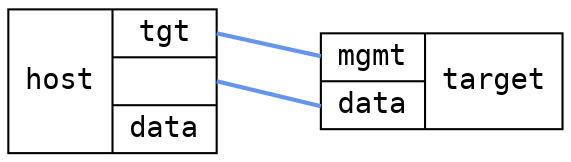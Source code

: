 graph "1x2" {
	layout="neato";
	overlap="false";
	esep="+20";

        node [shape=record, fontname="monospace"];
	edge [color="cornflowerblue", penwidth="2"];

	host [
	    label="host | { <tgt> tgt | <data> | data }",
	    pos="0,12!",
	    kind="controller",
	];

        target [
	    label="{ <mgmt> mgmt | <data> data } | target",
	    pos="10,12!",

	    kind="infix",
	];

	host:tgt -- target:mgmt
	host:data -- target:data
}
